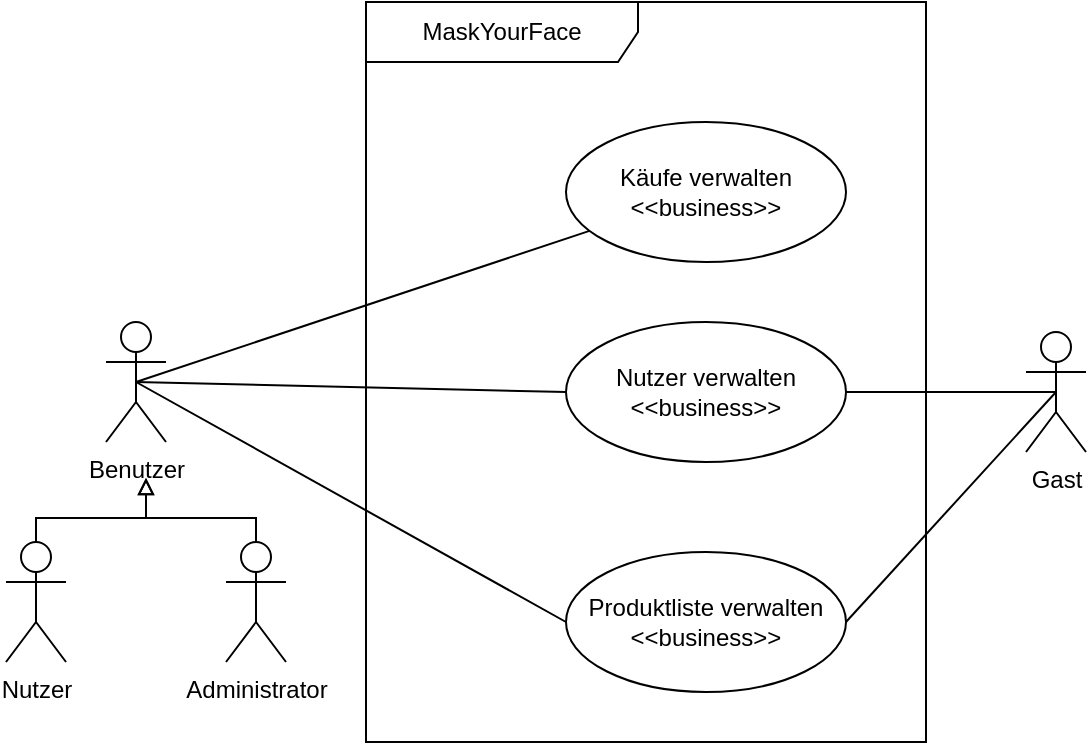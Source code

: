 <mxfile version="13.6.2" type="device"><diagram id="C7Or10ImhXGRPotX2Ofa" name="Page-1"><mxGraphModel dx="1185" dy="685" grid="0" gridSize="10" guides="1" tooltips="1" connect="1" arrows="1" fold="1" page="1" pageScale="1" pageWidth="827" pageHeight="1169" math="0" shadow="0"><root><mxCell id="0"/><mxCell id="1" parent="0"/><mxCell id="zkTQlEr0wsUD4HJQpPMv-1" value="MaskYourFace" style="shape=umlFrame;whiteSpace=wrap;html=1;width=136;height=30;" parent="1" vertex="1"><mxGeometry x="260" y="330" width="280" height="370" as="geometry"/></mxCell><mxCell id="QAom-W-auHV0Qmp69grn-2" style="edgeStyle=none;rounded=0;orthogonalLoop=1;jettySize=auto;html=1;exitX=0.5;exitY=0.5;exitDx=0;exitDy=0;exitPerimeter=0;entryX=1;entryY=0.5;entryDx=0;entryDy=0;endArrow=none;endFill=0;" edge="1" parent="1" source="zkTQlEr0wsUD4HJQpPMv-2" target="zkTQlEr0wsUD4HJQpPMv-13"><mxGeometry relative="1" as="geometry"/></mxCell><mxCell id="QAom-W-auHV0Qmp69grn-3" style="edgeStyle=none;rounded=0;orthogonalLoop=1;jettySize=auto;html=1;exitX=0.5;exitY=0.5;exitDx=0;exitDy=0;exitPerimeter=0;entryX=1;entryY=0.5;entryDx=0;entryDy=0;endArrow=none;endFill=0;" edge="1" parent="1" source="zkTQlEr0wsUD4HJQpPMv-2" target="zkTQlEr0wsUD4HJQpPMv-9"><mxGeometry relative="1" as="geometry"/></mxCell><mxCell id="zkTQlEr0wsUD4HJQpPMv-2" value="Gast" style="shape=umlActor;verticalLabelPosition=bottom;verticalAlign=top;html=1;" parent="1" vertex="1"><mxGeometry x="590" y="495" width="30" height="60" as="geometry"/></mxCell><mxCell id="zkTQlEr0wsUD4HJQpPMv-7" style="edgeStyle=orthogonalEdgeStyle;rounded=0;orthogonalLoop=1;jettySize=auto;html=1;exitX=0.5;exitY=0;exitDx=0;exitDy=0;exitPerimeter=0;endArrow=block;endFill=0;" parent="1" source="zkTQlEr0wsUD4HJQpPMv-3" edge="1"><mxGeometry relative="1" as="geometry"><mxPoint x="150" y="568" as="targetPoint"/><Array as="points"><mxPoint x="95" y="588"/><mxPoint x="150" y="588"/></Array></mxGeometry></mxCell><mxCell id="zkTQlEr0wsUD4HJQpPMv-3" value="Nutzer" style="shape=umlActor;verticalLabelPosition=bottom;verticalAlign=top;html=1;" parent="1" vertex="1"><mxGeometry x="80" y="600" width="30" height="60" as="geometry"/></mxCell><mxCell id="zkTQlEr0wsUD4HJQpPMv-18" style="edgeStyle=orthogonalEdgeStyle;rounded=0;orthogonalLoop=1;jettySize=auto;html=1;exitX=0.5;exitY=0;exitDx=0;exitDy=0;exitPerimeter=0;endArrow=block;endFill=0;" parent="1" source="zkTQlEr0wsUD4HJQpPMv-4" edge="1"><mxGeometry relative="1" as="geometry"><mxPoint x="150" y="568" as="targetPoint"/><Array as="points"><mxPoint x="205" y="588"/><mxPoint x="150" y="588"/></Array></mxGeometry></mxCell><mxCell id="zkTQlEr0wsUD4HJQpPMv-4" value="Administrator" style="shape=umlActor;verticalLabelPosition=bottom;verticalAlign=top;html=1;" parent="1" vertex="1"><mxGeometry x="190" y="600" width="30" height="60" as="geometry"/></mxCell><mxCell id="zkTQlEr0wsUD4HJQpPMv-14" style="edgeStyle=none;rounded=0;orthogonalLoop=1;jettySize=auto;html=1;exitX=0.5;exitY=0.5;exitDx=0;exitDy=0;exitPerimeter=0;endArrow=none;endFill=0;" parent="1" source="zkTQlEr0wsUD4HJQpPMv-5" target="zkTQlEr0wsUD4HJQpPMv-11" edge="1"><mxGeometry relative="1" as="geometry"/></mxCell><mxCell id="zkTQlEr0wsUD4HJQpPMv-16" style="edgeStyle=none;rounded=0;orthogonalLoop=1;jettySize=auto;html=1;exitX=0.5;exitY=0.5;exitDx=0;exitDy=0;exitPerimeter=0;entryX=0;entryY=0.5;entryDx=0;entryDy=0;endArrow=none;endFill=0;" parent="1" source="zkTQlEr0wsUD4HJQpPMv-5" target="zkTQlEr0wsUD4HJQpPMv-13" edge="1"><mxGeometry relative="1" as="geometry"/></mxCell><mxCell id="QAom-W-auHV0Qmp69grn-1" style="rounded=0;orthogonalLoop=1;jettySize=auto;html=1;exitX=0.5;exitY=0.5;exitDx=0;exitDy=0;exitPerimeter=0;entryX=0;entryY=0.5;entryDx=0;entryDy=0;endArrow=none;endFill=0;" edge="1" parent="1" source="zkTQlEr0wsUD4HJQpPMv-5" target="zkTQlEr0wsUD4HJQpPMv-9"><mxGeometry relative="1" as="geometry"/></mxCell><mxCell id="zkTQlEr0wsUD4HJQpPMv-5" value="Benutzer" style="shape=umlActor;verticalLabelPosition=bottom;verticalAlign=top;html=1;" parent="1" vertex="1"><mxGeometry x="130" y="490" width="30" height="60" as="geometry"/></mxCell><mxCell id="zkTQlEr0wsUD4HJQpPMv-9" value="Produktliste verwalten&lt;br&gt;&amp;lt;&amp;lt;business&amp;gt;&amp;gt;" style="ellipse;whiteSpace=wrap;html=1;" parent="1" vertex="1"><mxGeometry x="360" y="605" width="140" height="70" as="geometry"/></mxCell><mxCell id="zkTQlEr0wsUD4HJQpPMv-11" value="Käufe verwalten&lt;br&gt;&amp;lt;&amp;lt;business&amp;gt;&amp;gt;" style="ellipse;whiteSpace=wrap;html=1;" parent="1" vertex="1"><mxGeometry x="360" y="390" width="140" height="70" as="geometry"/></mxCell><mxCell id="zkTQlEr0wsUD4HJQpPMv-13" value="Nutzer verwalten&lt;br&gt;&amp;lt;&amp;lt;business&amp;gt;&amp;gt;" style="ellipse;whiteSpace=wrap;html=1;" parent="1" vertex="1"><mxGeometry x="360" y="490" width="140" height="70" as="geometry"/></mxCell></root></mxGraphModel></diagram></mxfile>